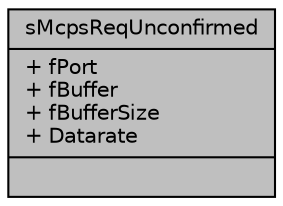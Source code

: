 digraph "sMcpsReqUnconfirmed"
{
  edge [fontname="Helvetica",fontsize="10",labelfontname="Helvetica",labelfontsize="10"];
  node [fontname="Helvetica",fontsize="10",shape=record];
  Node1 [label="{sMcpsReqUnconfirmed\n|+ fPort\l+ fBuffer\l+ fBufferSize\l+ Datarate\l|}",height=0.2,width=0.4,color="black", fillcolor="grey75", style="filled", fontcolor="black"];
}

